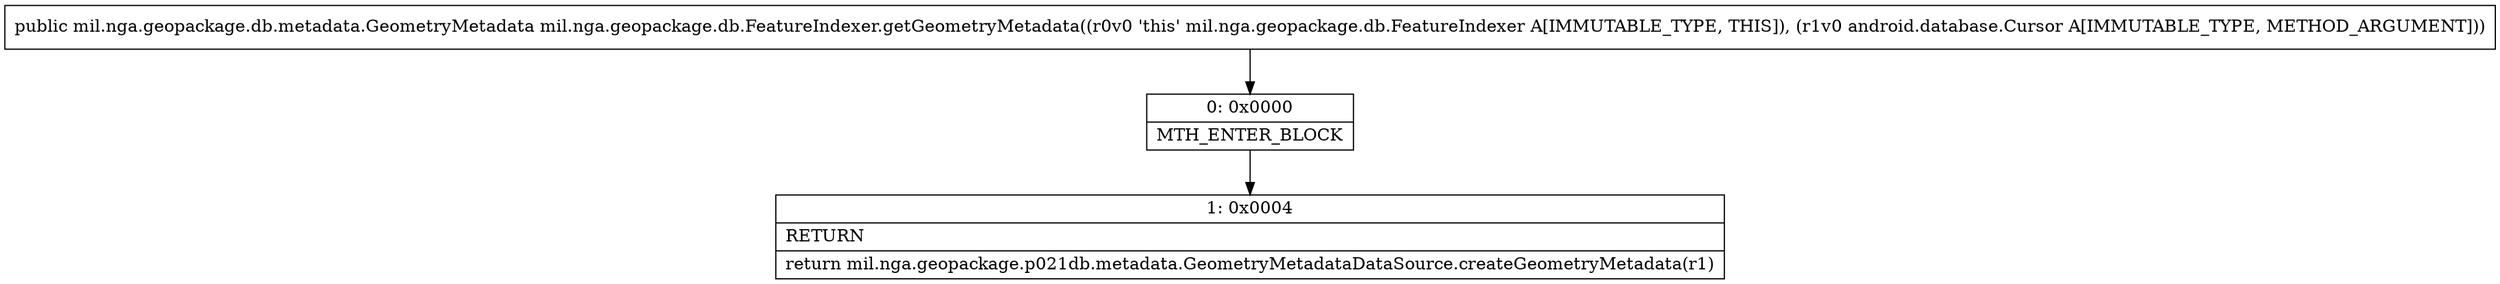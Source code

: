 digraph "CFG formil.nga.geopackage.db.FeatureIndexer.getGeometryMetadata(Landroid\/database\/Cursor;)Lmil\/nga\/geopackage\/db\/metadata\/GeometryMetadata;" {
Node_0 [shape=record,label="{0\:\ 0x0000|MTH_ENTER_BLOCK\l}"];
Node_1 [shape=record,label="{1\:\ 0x0004|RETURN\l|return mil.nga.geopackage.p021db.metadata.GeometryMetadataDataSource.createGeometryMetadata(r1)\l}"];
MethodNode[shape=record,label="{public mil.nga.geopackage.db.metadata.GeometryMetadata mil.nga.geopackage.db.FeatureIndexer.getGeometryMetadata((r0v0 'this' mil.nga.geopackage.db.FeatureIndexer A[IMMUTABLE_TYPE, THIS]), (r1v0 android.database.Cursor A[IMMUTABLE_TYPE, METHOD_ARGUMENT])) }"];
MethodNode -> Node_0;
Node_0 -> Node_1;
}

